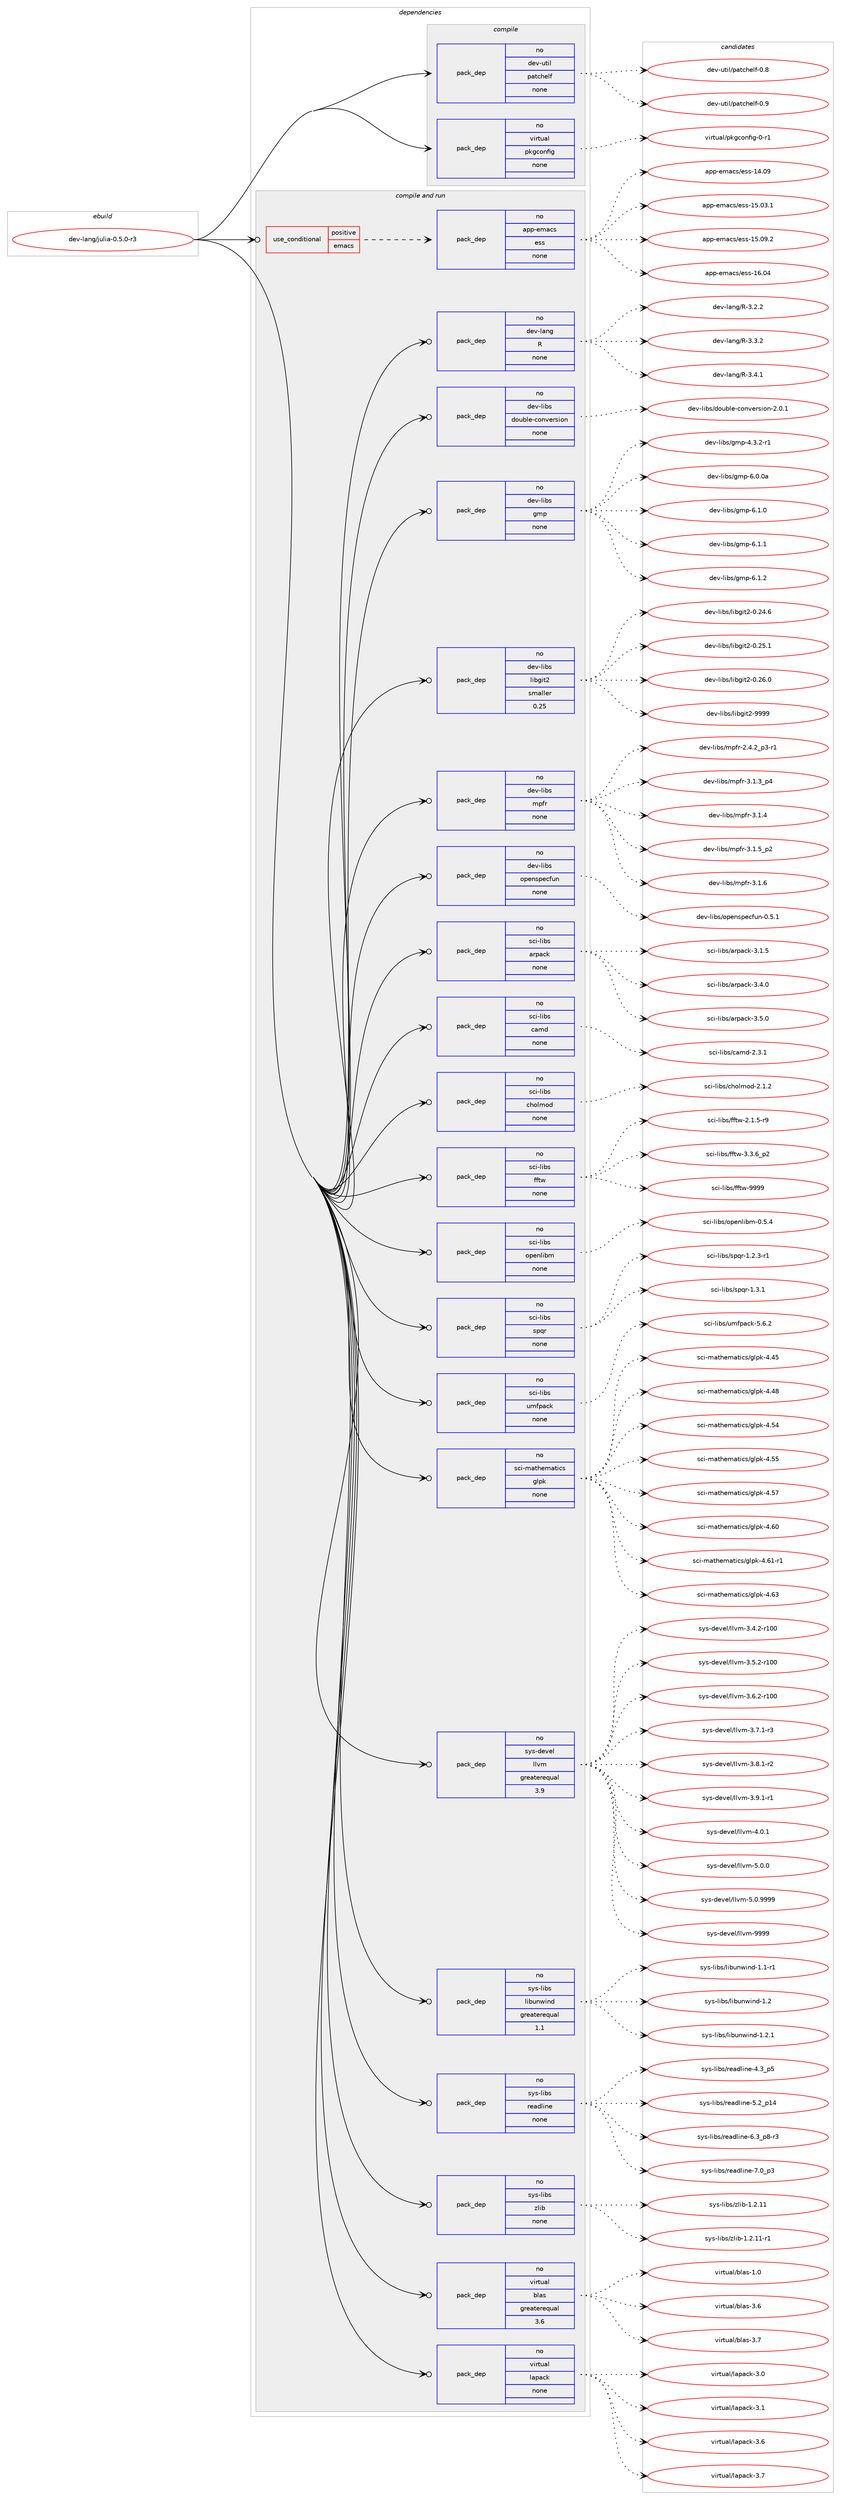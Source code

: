 digraph prolog {

# *************
# Graph options
# *************

newrank=true;
concentrate=true;
compound=true;
graph [rankdir=LR,fontname=Helvetica,fontsize=10,ranksep=1.5];#, ranksep=2.5, nodesep=0.2];
edge  [arrowhead=vee];
node  [fontname=Helvetica,fontsize=10];

# **********
# The ebuild
# **********

subgraph cluster_leftcol {
color=gray;
rank=same;
label=<<i>ebuild</i>>;
id [label="dev-lang/julia-0.5.0-r3", color=red, width=4, href="../dev-lang/julia-0.5.0-r3.svg"];
}

# ****************
# The dependencies
# ****************

subgraph cluster_midcol {
color=gray;
label=<<i>dependencies</i>>;
subgraph cluster_compile {
fillcolor="#eeeeee";
style=filled;
label=<<i>compile</i>>;
subgraph pack81061 {
dependency107090 [label=<<TABLE BORDER="0" CELLBORDER="1" CELLSPACING="0" CELLPADDING="4" WIDTH="220"><TR><TD ROWSPAN="6" CELLPADDING="30">pack_dep</TD></TR><TR><TD WIDTH="110">no</TD></TR><TR><TD>dev-util</TD></TR><TR><TD>patchelf</TD></TR><TR><TD>none</TD></TR><TR><TD></TD></TR></TABLE>>, shape=none, color=blue];
}
id:e -> dependency107090:w [weight=20,style="solid",arrowhead="vee"];
subgraph pack81062 {
dependency107091 [label=<<TABLE BORDER="0" CELLBORDER="1" CELLSPACING="0" CELLPADDING="4" WIDTH="220"><TR><TD ROWSPAN="6" CELLPADDING="30">pack_dep</TD></TR><TR><TD WIDTH="110">no</TD></TR><TR><TD>virtual</TD></TR><TR><TD>pkgconfig</TD></TR><TR><TD>none</TD></TR><TR><TD></TD></TR></TABLE>>, shape=none, color=blue];
}
id:e -> dependency107091:w [weight=20,style="solid",arrowhead="vee"];
}
subgraph cluster_compileandrun {
fillcolor="#eeeeee";
style=filled;
label=<<i>compile and run</i>>;
subgraph cond22960 {
dependency107092 [label=<<TABLE BORDER="0" CELLBORDER="1" CELLSPACING="0" CELLPADDING="4"><TR><TD ROWSPAN="3" CELLPADDING="10">use_conditional</TD></TR><TR><TD>positive</TD></TR><TR><TD>emacs</TD></TR></TABLE>>, shape=none, color=red];
subgraph pack81063 {
dependency107093 [label=<<TABLE BORDER="0" CELLBORDER="1" CELLSPACING="0" CELLPADDING="4" WIDTH="220"><TR><TD ROWSPAN="6" CELLPADDING="30">pack_dep</TD></TR><TR><TD WIDTH="110">no</TD></TR><TR><TD>app-emacs</TD></TR><TR><TD>ess</TD></TR><TR><TD>none</TD></TR><TR><TD></TD></TR></TABLE>>, shape=none, color=blue];
}
dependency107092:e -> dependency107093:w [weight=20,style="dashed",arrowhead="vee"];
}
id:e -> dependency107092:w [weight=20,style="solid",arrowhead="odotvee"];
subgraph pack81064 {
dependency107094 [label=<<TABLE BORDER="0" CELLBORDER="1" CELLSPACING="0" CELLPADDING="4" WIDTH="220"><TR><TD ROWSPAN="6" CELLPADDING="30">pack_dep</TD></TR><TR><TD WIDTH="110">no</TD></TR><TR><TD>dev-lang</TD></TR><TR><TD>R</TD></TR><TR><TD>none</TD></TR><TR><TD></TD></TR></TABLE>>, shape=none, color=blue];
}
id:e -> dependency107094:w [weight=20,style="solid",arrowhead="odotvee"];
subgraph pack81065 {
dependency107095 [label=<<TABLE BORDER="0" CELLBORDER="1" CELLSPACING="0" CELLPADDING="4" WIDTH="220"><TR><TD ROWSPAN="6" CELLPADDING="30">pack_dep</TD></TR><TR><TD WIDTH="110">no</TD></TR><TR><TD>dev-libs</TD></TR><TR><TD>double-conversion</TD></TR><TR><TD>none</TD></TR><TR><TD></TD></TR></TABLE>>, shape=none, color=blue];
}
id:e -> dependency107095:w [weight=20,style="solid",arrowhead="odotvee"];
subgraph pack81066 {
dependency107096 [label=<<TABLE BORDER="0" CELLBORDER="1" CELLSPACING="0" CELLPADDING="4" WIDTH="220"><TR><TD ROWSPAN="6" CELLPADDING="30">pack_dep</TD></TR><TR><TD WIDTH="110">no</TD></TR><TR><TD>dev-libs</TD></TR><TR><TD>gmp</TD></TR><TR><TD>none</TD></TR><TR><TD></TD></TR></TABLE>>, shape=none, color=blue];
}
id:e -> dependency107096:w [weight=20,style="solid",arrowhead="odotvee"];
subgraph pack81067 {
dependency107097 [label=<<TABLE BORDER="0" CELLBORDER="1" CELLSPACING="0" CELLPADDING="4" WIDTH="220"><TR><TD ROWSPAN="6" CELLPADDING="30">pack_dep</TD></TR><TR><TD WIDTH="110">no</TD></TR><TR><TD>dev-libs</TD></TR><TR><TD>libgit2</TD></TR><TR><TD>smaller</TD></TR><TR><TD>0.25</TD></TR></TABLE>>, shape=none, color=blue];
}
id:e -> dependency107097:w [weight=20,style="solid",arrowhead="odotvee"];
subgraph pack81068 {
dependency107098 [label=<<TABLE BORDER="0" CELLBORDER="1" CELLSPACING="0" CELLPADDING="4" WIDTH="220"><TR><TD ROWSPAN="6" CELLPADDING="30">pack_dep</TD></TR><TR><TD WIDTH="110">no</TD></TR><TR><TD>dev-libs</TD></TR><TR><TD>mpfr</TD></TR><TR><TD>none</TD></TR><TR><TD></TD></TR></TABLE>>, shape=none, color=blue];
}
id:e -> dependency107098:w [weight=20,style="solid",arrowhead="odotvee"];
subgraph pack81069 {
dependency107099 [label=<<TABLE BORDER="0" CELLBORDER="1" CELLSPACING="0" CELLPADDING="4" WIDTH="220"><TR><TD ROWSPAN="6" CELLPADDING="30">pack_dep</TD></TR><TR><TD WIDTH="110">no</TD></TR><TR><TD>dev-libs</TD></TR><TR><TD>openspecfun</TD></TR><TR><TD>none</TD></TR><TR><TD></TD></TR></TABLE>>, shape=none, color=blue];
}
id:e -> dependency107099:w [weight=20,style="solid",arrowhead="odotvee"];
subgraph pack81070 {
dependency107100 [label=<<TABLE BORDER="0" CELLBORDER="1" CELLSPACING="0" CELLPADDING="4" WIDTH="220"><TR><TD ROWSPAN="6" CELLPADDING="30">pack_dep</TD></TR><TR><TD WIDTH="110">no</TD></TR><TR><TD>sci-libs</TD></TR><TR><TD>arpack</TD></TR><TR><TD>none</TD></TR><TR><TD></TD></TR></TABLE>>, shape=none, color=blue];
}
id:e -> dependency107100:w [weight=20,style="solid",arrowhead="odotvee"];
subgraph pack81071 {
dependency107101 [label=<<TABLE BORDER="0" CELLBORDER="1" CELLSPACING="0" CELLPADDING="4" WIDTH="220"><TR><TD ROWSPAN="6" CELLPADDING="30">pack_dep</TD></TR><TR><TD WIDTH="110">no</TD></TR><TR><TD>sci-libs</TD></TR><TR><TD>camd</TD></TR><TR><TD>none</TD></TR><TR><TD></TD></TR></TABLE>>, shape=none, color=blue];
}
id:e -> dependency107101:w [weight=20,style="solid",arrowhead="odotvee"];
subgraph pack81072 {
dependency107102 [label=<<TABLE BORDER="0" CELLBORDER="1" CELLSPACING="0" CELLPADDING="4" WIDTH="220"><TR><TD ROWSPAN="6" CELLPADDING="30">pack_dep</TD></TR><TR><TD WIDTH="110">no</TD></TR><TR><TD>sci-libs</TD></TR><TR><TD>cholmod</TD></TR><TR><TD>none</TD></TR><TR><TD></TD></TR></TABLE>>, shape=none, color=blue];
}
id:e -> dependency107102:w [weight=20,style="solid",arrowhead="odotvee"];
subgraph pack81073 {
dependency107103 [label=<<TABLE BORDER="0" CELLBORDER="1" CELLSPACING="0" CELLPADDING="4" WIDTH="220"><TR><TD ROWSPAN="6" CELLPADDING="30">pack_dep</TD></TR><TR><TD WIDTH="110">no</TD></TR><TR><TD>sci-libs</TD></TR><TR><TD>fftw</TD></TR><TR><TD>none</TD></TR><TR><TD></TD></TR></TABLE>>, shape=none, color=blue];
}
id:e -> dependency107103:w [weight=20,style="solid",arrowhead="odotvee"];
subgraph pack81074 {
dependency107104 [label=<<TABLE BORDER="0" CELLBORDER="1" CELLSPACING="0" CELLPADDING="4" WIDTH="220"><TR><TD ROWSPAN="6" CELLPADDING="30">pack_dep</TD></TR><TR><TD WIDTH="110">no</TD></TR><TR><TD>sci-libs</TD></TR><TR><TD>openlibm</TD></TR><TR><TD>none</TD></TR><TR><TD></TD></TR></TABLE>>, shape=none, color=blue];
}
id:e -> dependency107104:w [weight=20,style="solid",arrowhead="odotvee"];
subgraph pack81075 {
dependency107105 [label=<<TABLE BORDER="0" CELLBORDER="1" CELLSPACING="0" CELLPADDING="4" WIDTH="220"><TR><TD ROWSPAN="6" CELLPADDING="30">pack_dep</TD></TR><TR><TD WIDTH="110">no</TD></TR><TR><TD>sci-libs</TD></TR><TR><TD>spqr</TD></TR><TR><TD>none</TD></TR><TR><TD></TD></TR></TABLE>>, shape=none, color=blue];
}
id:e -> dependency107105:w [weight=20,style="solid",arrowhead="odotvee"];
subgraph pack81076 {
dependency107106 [label=<<TABLE BORDER="0" CELLBORDER="1" CELLSPACING="0" CELLPADDING="4" WIDTH="220"><TR><TD ROWSPAN="6" CELLPADDING="30">pack_dep</TD></TR><TR><TD WIDTH="110">no</TD></TR><TR><TD>sci-libs</TD></TR><TR><TD>umfpack</TD></TR><TR><TD>none</TD></TR><TR><TD></TD></TR></TABLE>>, shape=none, color=blue];
}
id:e -> dependency107106:w [weight=20,style="solid",arrowhead="odotvee"];
subgraph pack81077 {
dependency107107 [label=<<TABLE BORDER="0" CELLBORDER="1" CELLSPACING="0" CELLPADDING="4" WIDTH="220"><TR><TD ROWSPAN="6" CELLPADDING="30">pack_dep</TD></TR><TR><TD WIDTH="110">no</TD></TR><TR><TD>sci-mathematics</TD></TR><TR><TD>glpk</TD></TR><TR><TD>none</TD></TR><TR><TD></TD></TR></TABLE>>, shape=none, color=blue];
}
id:e -> dependency107107:w [weight=20,style="solid",arrowhead="odotvee"];
subgraph pack81078 {
dependency107108 [label=<<TABLE BORDER="0" CELLBORDER="1" CELLSPACING="0" CELLPADDING="4" WIDTH="220"><TR><TD ROWSPAN="6" CELLPADDING="30">pack_dep</TD></TR><TR><TD WIDTH="110">no</TD></TR><TR><TD>sys-devel</TD></TR><TR><TD>llvm</TD></TR><TR><TD>greaterequal</TD></TR><TR><TD>3.9</TD></TR></TABLE>>, shape=none, color=blue];
}
id:e -> dependency107108:w [weight=20,style="solid",arrowhead="odotvee"];
subgraph pack81079 {
dependency107109 [label=<<TABLE BORDER="0" CELLBORDER="1" CELLSPACING="0" CELLPADDING="4" WIDTH="220"><TR><TD ROWSPAN="6" CELLPADDING="30">pack_dep</TD></TR><TR><TD WIDTH="110">no</TD></TR><TR><TD>sys-libs</TD></TR><TR><TD>libunwind</TD></TR><TR><TD>greaterequal</TD></TR><TR><TD>1.1</TD></TR></TABLE>>, shape=none, color=blue];
}
id:e -> dependency107109:w [weight=20,style="solid",arrowhead="odotvee"];
subgraph pack81080 {
dependency107110 [label=<<TABLE BORDER="0" CELLBORDER="1" CELLSPACING="0" CELLPADDING="4" WIDTH="220"><TR><TD ROWSPAN="6" CELLPADDING="30">pack_dep</TD></TR><TR><TD WIDTH="110">no</TD></TR><TR><TD>sys-libs</TD></TR><TR><TD>readline</TD></TR><TR><TD>none</TD></TR><TR><TD></TD></TR></TABLE>>, shape=none, color=blue];
}
id:e -> dependency107110:w [weight=20,style="solid",arrowhead="odotvee"];
subgraph pack81081 {
dependency107111 [label=<<TABLE BORDER="0" CELLBORDER="1" CELLSPACING="0" CELLPADDING="4" WIDTH="220"><TR><TD ROWSPAN="6" CELLPADDING="30">pack_dep</TD></TR><TR><TD WIDTH="110">no</TD></TR><TR><TD>sys-libs</TD></TR><TR><TD>zlib</TD></TR><TR><TD>none</TD></TR><TR><TD></TD></TR></TABLE>>, shape=none, color=blue];
}
id:e -> dependency107111:w [weight=20,style="solid",arrowhead="odotvee"];
subgraph pack81082 {
dependency107112 [label=<<TABLE BORDER="0" CELLBORDER="1" CELLSPACING="0" CELLPADDING="4" WIDTH="220"><TR><TD ROWSPAN="6" CELLPADDING="30">pack_dep</TD></TR><TR><TD WIDTH="110">no</TD></TR><TR><TD>virtual</TD></TR><TR><TD>blas</TD></TR><TR><TD>greaterequal</TD></TR><TR><TD>3.6</TD></TR></TABLE>>, shape=none, color=blue];
}
id:e -> dependency107112:w [weight=20,style="solid",arrowhead="odotvee"];
subgraph pack81083 {
dependency107113 [label=<<TABLE BORDER="0" CELLBORDER="1" CELLSPACING="0" CELLPADDING="4" WIDTH="220"><TR><TD ROWSPAN="6" CELLPADDING="30">pack_dep</TD></TR><TR><TD WIDTH="110">no</TD></TR><TR><TD>virtual</TD></TR><TR><TD>lapack</TD></TR><TR><TD>none</TD></TR><TR><TD></TD></TR></TABLE>>, shape=none, color=blue];
}
id:e -> dependency107113:w [weight=20,style="solid",arrowhead="odotvee"];
}
subgraph cluster_run {
fillcolor="#eeeeee";
style=filled;
label=<<i>run</i>>;
}
}

# **************
# The candidates
# **************

subgraph cluster_choices {
rank=same;
color=gray;
label=<<i>candidates</i>>;

subgraph choice81061 {
color=black;
nodesep=1;
choice1001011184511711610510847112971169910410110810245484656 [label="dev-util/patchelf-0.8", color=red, width=4,href="../dev-util/patchelf-0.8.svg"];
choice1001011184511711610510847112971169910410110810245484657 [label="dev-util/patchelf-0.9", color=red, width=4,href="../dev-util/patchelf-0.9.svg"];
dependency107090:e -> choice1001011184511711610510847112971169910410110810245484656:w [style=dotted,weight="100"];
dependency107090:e -> choice1001011184511711610510847112971169910410110810245484657:w [style=dotted,weight="100"];
}
subgraph choice81062 {
color=black;
nodesep=1;
choice11810511411611797108471121071039911111010210510345484511449 [label="virtual/pkgconfig-0-r1", color=red, width=4,href="../virtual/pkgconfig-0-r1.svg"];
dependency107091:e -> choice11810511411611797108471121071039911111010210510345484511449:w [style=dotted,weight="100"];
}
subgraph choice81063 {
color=black;
nodesep=1;
choice9711211245101109979911547101115115454952464857 [label="app-emacs/ess-14.09", color=red, width=4,href="../app-emacs/ess-14.09.svg"];
choice97112112451011099799115471011151154549534648514649 [label="app-emacs/ess-15.03.1", color=red, width=4,href="../app-emacs/ess-15.03.1.svg"];
choice97112112451011099799115471011151154549534648574650 [label="app-emacs/ess-15.09.2", color=red, width=4,href="../app-emacs/ess-15.09.2.svg"];
choice9711211245101109979911547101115115454954464852 [label="app-emacs/ess-16.04", color=red, width=4,href="../app-emacs/ess-16.04.svg"];
dependency107093:e -> choice9711211245101109979911547101115115454952464857:w [style=dotted,weight="100"];
dependency107093:e -> choice97112112451011099799115471011151154549534648514649:w [style=dotted,weight="100"];
dependency107093:e -> choice97112112451011099799115471011151154549534648574650:w [style=dotted,weight="100"];
dependency107093:e -> choice9711211245101109979911547101115115454954464852:w [style=dotted,weight="100"];
}
subgraph choice81064 {
color=black;
nodesep=1;
choice10010111845108971101034782455146504650 [label="dev-lang/R-3.2.2", color=red, width=4,href="../dev-lang/R-3.2.2.svg"];
choice10010111845108971101034782455146514650 [label="dev-lang/R-3.3.2", color=red, width=4,href="../dev-lang/R-3.3.2.svg"];
choice10010111845108971101034782455146524649 [label="dev-lang/R-3.4.1", color=red, width=4,href="../dev-lang/R-3.4.1.svg"];
dependency107094:e -> choice10010111845108971101034782455146504650:w [style=dotted,weight="100"];
dependency107094:e -> choice10010111845108971101034782455146514650:w [style=dotted,weight="100"];
dependency107094:e -> choice10010111845108971101034782455146524649:w [style=dotted,weight="100"];
}
subgraph choice81065 {
color=black;
nodesep=1;
choice100101118451081059811547100111117981081014599111110118101114115105111110455046484649 [label="dev-libs/double-conversion-2.0.1", color=red, width=4,href="../dev-libs/double-conversion-2.0.1.svg"];
dependency107095:e -> choice100101118451081059811547100111117981081014599111110118101114115105111110455046484649:w [style=dotted,weight="100"];
}
subgraph choice81066 {
color=black;
nodesep=1;
choice1001011184510810598115471031091124552465146504511449 [label="dev-libs/gmp-4.3.2-r1", color=red, width=4,href="../dev-libs/gmp-4.3.2-r1.svg"];
choice10010111845108105981154710310911245544648464897 [label="dev-libs/gmp-6.0.0a", color=red, width=4,href="../dev-libs/gmp-6.0.0a.svg"];
choice100101118451081059811547103109112455446494648 [label="dev-libs/gmp-6.1.0", color=red, width=4,href="../dev-libs/gmp-6.1.0.svg"];
choice100101118451081059811547103109112455446494649 [label="dev-libs/gmp-6.1.1", color=red, width=4,href="../dev-libs/gmp-6.1.1.svg"];
choice100101118451081059811547103109112455446494650 [label="dev-libs/gmp-6.1.2", color=red, width=4,href="../dev-libs/gmp-6.1.2.svg"];
dependency107096:e -> choice1001011184510810598115471031091124552465146504511449:w [style=dotted,weight="100"];
dependency107096:e -> choice10010111845108105981154710310911245544648464897:w [style=dotted,weight="100"];
dependency107096:e -> choice100101118451081059811547103109112455446494648:w [style=dotted,weight="100"];
dependency107096:e -> choice100101118451081059811547103109112455446494649:w [style=dotted,weight="100"];
dependency107096:e -> choice100101118451081059811547103109112455446494650:w [style=dotted,weight="100"];
}
subgraph choice81067 {
color=black;
nodesep=1;
choice100101118451081059811547108105981031051165045484650524654 [label="dev-libs/libgit2-0.24.6", color=red, width=4,href="../dev-libs/libgit2-0.24.6.svg"];
choice100101118451081059811547108105981031051165045484650534649 [label="dev-libs/libgit2-0.25.1", color=red, width=4,href="../dev-libs/libgit2-0.25.1.svg"];
choice100101118451081059811547108105981031051165045484650544648 [label="dev-libs/libgit2-0.26.0", color=red, width=4,href="../dev-libs/libgit2-0.26.0.svg"];
choice10010111845108105981154710810598103105116504557575757 [label="dev-libs/libgit2-9999", color=red, width=4,href="../dev-libs/libgit2-9999.svg"];
dependency107097:e -> choice100101118451081059811547108105981031051165045484650524654:w [style=dotted,weight="100"];
dependency107097:e -> choice100101118451081059811547108105981031051165045484650534649:w [style=dotted,weight="100"];
dependency107097:e -> choice100101118451081059811547108105981031051165045484650544648:w [style=dotted,weight="100"];
dependency107097:e -> choice10010111845108105981154710810598103105116504557575757:w [style=dotted,weight="100"];
}
subgraph choice81068 {
color=black;
nodesep=1;
choice10010111845108105981154710911210211445504652465095112514511449 [label="dev-libs/mpfr-2.4.2_p3-r1", color=red, width=4,href="../dev-libs/mpfr-2.4.2_p3-r1.svg"];
choice1001011184510810598115471091121021144551464946519511252 [label="dev-libs/mpfr-3.1.3_p4", color=red, width=4,href="../dev-libs/mpfr-3.1.3_p4.svg"];
choice100101118451081059811547109112102114455146494652 [label="dev-libs/mpfr-3.1.4", color=red, width=4,href="../dev-libs/mpfr-3.1.4.svg"];
choice1001011184510810598115471091121021144551464946539511250 [label="dev-libs/mpfr-3.1.5_p2", color=red, width=4,href="../dev-libs/mpfr-3.1.5_p2.svg"];
choice100101118451081059811547109112102114455146494654 [label="dev-libs/mpfr-3.1.6", color=red, width=4,href="../dev-libs/mpfr-3.1.6.svg"];
dependency107098:e -> choice10010111845108105981154710911210211445504652465095112514511449:w [style=dotted,weight="100"];
dependency107098:e -> choice1001011184510810598115471091121021144551464946519511252:w [style=dotted,weight="100"];
dependency107098:e -> choice100101118451081059811547109112102114455146494652:w [style=dotted,weight="100"];
dependency107098:e -> choice1001011184510810598115471091121021144551464946539511250:w [style=dotted,weight="100"];
dependency107098:e -> choice100101118451081059811547109112102114455146494654:w [style=dotted,weight="100"];
}
subgraph choice81069 {
color=black;
nodesep=1;
choice10010111845108105981154711111210111011511210199102117110454846534649 [label="dev-libs/openspecfun-0.5.1", color=red, width=4,href="../dev-libs/openspecfun-0.5.1.svg"];
dependency107099:e -> choice10010111845108105981154711111210111011511210199102117110454846534649:w [style=dotted,weight="100"];
}
subgraph choice81070 {
color=black;
nodesep=1;
choice11599105451081059811547971141129799107455146494653 [label="sci-libs/arpack-3.1.5", color=red, width=4,href="../sci-libs/arpack-3.1.5.svg"];
choice11599105451081059811547971141129799107455146524648 [label="sci-libs/arpack-3.4.0", color=red, width=4,href="../sci-libs/arpack-3.4.0.svg"];
choice11599105451081059811547971141129799107455146534648 [label="sci-libs/arpack-3.5.0", color=red, width=4,href="../sci-libs/arpack-3.5.0.svg"];
dependency107100:e -> choice11599105451081059811547971141129799107455146494653:w [style=dotted,weight="100"];
dependency107100:e -> choice11599105451081059811547971141129799107455146524648:w [style=dotted,weight="100"];
dependency107100:e -> choice11599105451081059811547971141129799107455146534648:w [style=dotted,weight="100"];
}
subgraph choice81071 {
color=black;
nodesep=1;
choice115991054510810598115479997109100455046514649 [label="sci-libs/camd-2.3.1", color=red, width=4,href="../sci-libs/camd-2.3.1.svg"];
dependency107101:e -> choice115991054510810598115479997109100455046514649:w [style=dotted,weight="100"];
}
subgraph choice81072 {
color=black;
nodesep=1;
choice1159910545108105981154799104111108109111100455046494650 [label="sci-libs/cholmod-2.1.2", color=red, width=4,href="../sci-libs/cholmod-2.1.2.svg"];
dependency107102:e -> choice1159910545108105981154799104111108109111100455046494650:w [style=dotted,weight="100"];
}
subgraph choice81073 {
color=black;
nodesep=1;
choice115991054510810598115471021021161194550464946534511457 [label="sci-libs/fftw-2.1.5-r9", color=red, width=4,href="../sci-libs/fftw-2.1.5-r9.svg"];
choice115991054510810598115471021021161194551465146549511250 [label="sci-libs/fftw-3.3.6_p2", color=red, width=4,href="../sci-libs/fftw-3.3.6_p2.svg"];
choice115991054510810598115471021021161194557575757 [label="sci-libs/fftw-9999", color=red, width=4,href="../sci-libs/fftw-9999.svg"];
dependency107103:e -> choice115991054510810598115471021021161194550464946534511457:w [style=dotted,weight="100"];
dependency107103:e -> choice115991054510810598115471021021161194551465146549511250:w [style=dotted,weight="100"];
dependency107103:e -> choice115991054510810598115471021021161194557575757:w [style=dotted,weight="100"];
}
subgraph choice81074 {
color=black;
nodesep=1;
choice1159910545108105981154711111210111010810598109454846534652 [label="sci-libs/openlibm-0.5.4", color=red, width=4,href="../sci-libs/openlibm-0.5.4.svg"];
dependency107104:e -> choice1159910545108105981154711111210111010810598109454846534652:w [style=dotted,weight="100"];
}
subgraph choice81075 {
color=black;
nodesep=1;
choice115991054510810598115471151121131144549465046514511449 [label="sci-libs/spqr-1.2.3-r1", color=red, width=4,href="../sci-libs/spqr-1.2.3-r1.svg"];
choice11599105451081059811547115112113114454946514649 [label="sci-libs/spqr-1.3.1", color=red, width=4,href="../sci-libs/spqr-1.3.1.svg"];
dependency107105:e -> choice115991054510810598115471151121131144549465046514511449:w [style=dotted,weight="100"];
dependency107105:e -> choice11599105451081059811547115112113114454946514649:w [style=dotted,weight="100"];
}
subgraph choice81076 {
color=black;
nodesep=1;
choice115991054510810598115471171091021129799107455346544650 [label="sci-libs/umfpack-5.6.2", color=red, width=4,href="../sci-libs/umfpack-5.6.2.svg"];
dependency107106:e -> choice115991054510810598115471171091021129799107455346544650:w [style=dotted,weight="100"];
}
subgraph choice81077 {
color=black;
nodesep=1;
choice1159910545109971161041011099711610599115471031081121074552465253 [label="sci-mathematics/glpk-4.45", color=red, width=4,href="../sci-mathematics/glpk-4.45.svg"];
choice1159910545109971161041011099711610599115471031081121074552465256 [label="sci-mathematics/glpk-4.48", color=red, width=4,href="../sci-mathematics/glpk-4.48.svg"];
choice1159910545109971161041011099711610599115471031081121074552465352 [label="sci-mathematics/glpk-4.54", color=red, width=4,href="../sci-mathematics/glpk-4.54.svg"];
choice1159910545109971161041011099711610599115471031081121074552465353 [label="sci-mathematics/glpk-4.55", color=red, width=4,href="../sci-mathematics/glpk-4.55.svg"];
choice1159910545109971161041011099711610599115471031081121074552465355 [label="sci-mathematics/glpk-4.57", color=red, width=4,href="../sci-mathematics/glpk-4.57.svg"];
choice1159910545109971161041011099711610599115471031081121074552465448 [label="sci-mathematics/glpk-4.60", color=red, width=4,href="../sci-mathematics/glpk-4.60.svg"];
choice11599105451099711610410110997116105991154710310811210745524654494511449 [label="sci-mathematics/glpk-4.61-r1", color=red, width=4,href="../sci-mathematics/glpk-4.61-r1.svg"];
choice1159910545109971161041011099711610599115471031081121074552465451 [label="sci-mathematics/glpk-4.63", color=red, width=4,href="../sci-mathematics/glpk-4.63.svg"];
dependency107107:e -> choice1159910545109971161041011099711610599115471031081121074552465253:w [style=dotted,weight="100"];
dependency107107:e -> choice1159910545109971161041011099711610599115471031081121074552465256:w [style=dotted,weight="100"];
dependency107107:e -> choice1159910545109971161041011099711610599115471031081121074552465352:w [style=dotted,weight="100"];
dependency107107:e -> choice1159910545109971161041011099711610599115471031081121074552465353:w [style=dotted,weight="100"];
dependency107107:e -> choice1159910545109971161041011099711610599115471031081121074552465355:w [style=dotted,weight="100"];
dependency107107:e -> choice1159910545109971161041011099711610599115471031081121074552465448:w [style=dotted,weight="100"];
dependency107107:e -> choice11599105451099711610410110997116105991154710310811210745524654494511449:w [style=dotted,weight="100"];
dependency107107:e -> choice1159910545109971161041011099711610599115471031081121074552465451:w [style=dotted,weight="100"];
}
subgraph choice81078 {
color=black;
nodesep=1;
choice115121115451001011181011084710810811810945514652465045114494848 [label="sys-devel/llvm-3.4.2-r100", color=red, width=4,href="../sys-devel/llvm-3.4.2-r100.svg"];
choice115121115451001011181011084710810811810945514653465045114494848 [label="sys-devel/llvm-3.5.2-r100", color=red, width=4,href="../sys-devel/llvm-3.5.2-r100.svg"];
choice115121115451001011181011084710810811810945514654465045114494848 [label="sys-devel/llvm-3.6.2-r100", color=red, width=4,href="../sys-devel/llvm-3.6.2-r100.svg"];
choice11512111545100101118101108471081081181094551465546494511451 [label="sys-devel/llvm-3.7.1-r3", color=red, width=4,href="../sys-devel/llvm-3.7.1-r3.svg"];
choice11512111545100101118101108471081081181094551465646494511450 [label="sys-devel/llvm-3.8.1-r2", color=red, width=4,href="../sys-devel/llvm-3.8.1-r2.svg"];
choice11512111545100101118101108471081081181094551465746494511449 [label="sys-devel/llvm-3.9.1-r1", color=red, width=4,href="../sys-devel/llvm-3.9.1-r1.svg"];
choice1151211154510010111810110847108108118109455246484649 [label="sys-devel/llvm-4.0.1", color=red, width=4,href="../sys-devel/llvm-4.0.1.svg"];
choice1151211154510010111810110847108108118109455346484648 [label="sys-devel/llvm-5.0.0", color=red, width=4,href="../sys-devel/llvm-5.0.0.svg"];
choice1151211154510010111810110847108108118109455346484657575757 [label="sys-devel/llvm-5.0.9999", color=red, width=4,href="../sys-devel/llvm-5.0.9999.svg"];
choice11512111545100101118101108471081081181094557575757 [label="sys-devel/llvm-9999", color=red, width=4,href="../sys-devel/llvm-9999.svg"];
dependency107108:e -> choice115121115451001011181011084710810811810945514652465045114494848:w [style=dotted,weight="100"];
dependency107108:e -> choice115121115451001011181011084710810811810945514653465045114494848:w [style=dotted,weight="100"];
dependency107108:e -> choice115121115451001011181011084710810811810945514654465045114494848:w [style=dotted,weight="100"];
dependency107108:e -> choice11512111545100101118101108471081081181094551465546494511451:w [style=dotted,weight="100"];
dependency107108:e -> choice11512111545100101118101108471081081181094551465646494511450:w [style=dotted,weight="100"];
dependency107108:e -> choice11512111545100101118101108471081081181094551465746494511449:w [style=dotted,weight="100"];
dependency107108:e -> choice1151211154510010111810110847108108118109455246484649:w [style=dotted,weight="100"];
dependency107108:e -> choice1151211154510010111810110847108108118109455346484648:w [style=dotted,weight="100"];
dependency107108:e -> choice1151211154510010111810110847108108118109455346484657575757:w [style=dotted,weight="100"];
dependency107108:e -> choice11512111545100101118101108471081081181094557575757:w [style=dotted,weight="100"];
}
subgraph choice81079 {
color=black;
nodesep=1;
choice11512111545108105981154710810598117110119105110100454946494511449 [label="sys-libs/libunwind-1.1-r1", color=red, width=4,href="../sys-libs/libunwind-1.1-r1.svg"];
choice1151211154510810598115471081059811711011910511010045494650 [label="sys-libs/libunwind-1.2", color=red, width=4,href="../sys-libs/libunwind-1.2.svg"];
choice11512111545108105981154710810598117110119105110100454946504649 [label="sys-libs/libunwind-1.2.1", color=red, width=4,href="../sys-libs/libunwind-1.2.1.svg"];
dependency107109:e -> choice11512111545108105981154710810598117110119105110100454946494511449:w [style=dotted,weight="100"];
dependency107109:e -> choice1151211154510810598115471081059811711011910511010045494650:w [style=dotted,weight="100"];
dependency107109:e -> choice11512111545108105981154710810598117110119105110100454946504649:w [style=dotted,weight="100"];
}
subgraph choice81080 {
color=black;
nodesep=1;
choice11512111545108105981154711410197100108105110101455246519511253 [label="sys-libs/readline-4.3_p5", color=red, width=4,href="../sys-libs/readline-4.3_p5.svg"];
choice1151211154510810598115471141019710010810511010145534650951124952 [label="sys-libs/readline-5.2_p14", color=red, width=4,href="../sys-libs/readline-5.2_p14.svg"];
choice115121115451081059811547114101971001081051101014554465195112564511451 [label="sys-libs/readline-6.3_p8-r3", color=red, width=4,href="../sys-libs/readline-6.3_p8-r3.svg"];
choice11512111545108105981154711410197100108105110101455546489511251 [label="sys-libs/readline-7.0_p3", color=red, width=4,href="../sys-libs/readline-7.0_p3.svg"];
dependency107110:e -> choice11512111545108105981154711410197100108105110101455246519511253:w [style=dotted,weight="100"];
dependency107110:e -> choice1151211154510810598115471141019710010810511010145534650951124952:w [style=dotted,weight="100"];
dependency107110:e -> choice115121115451081059811547114101971001081051101014554465195112564511451:w [style=dotted,weight="100"];
dependency107110:e -> choice11512111545108105981154711410197100108105110101455546489511251:w [style=dotted,weight="100"];
}
subgraph choice81081 {
color=black;
nodesep=1;
choice1151211154510810598115471221081059845494650464949 [label="sys-libs/zlib-1.2.11", color=red, width=4,href="../sys-libs/zlib-1.2.11.svg"];
choice11512111545108105981154712210810598454946504649494511449 [label="sys-libs/zlib-1.2.11-r1", color=red, width=4,href="../sys-libs/zlib-1.2.11-r1.svg"];
dependency107111:e -> choice1151211154510810598115471221081059845494650464949:w [style=dotted,weight="100"];
dependency107111:e -> choice11512111545108105981154712210810598454946504649494511449:w [style=dotted,weight="100"];
}
subgraph choice81082 {
color=black;
nodesep=1;
choice1181051141161179710847981089711545494648 [label="virtual/blas-1.0", color=red, width=4,href="../virtual/blas-1.0.svg"];
choice1181051141161179710847981089711545514654 [label="virtual/blas-3.6", color=red, width=4,href="../virtual/blas-3.6.svg"];
choice1181051141161179710847981089711545514655 [label="virtual/blas-3.7", color=red, width=4,href="../virtual/blas-3.7.svg"];
dependency107112:e -> choice1181051141161179710847981089711545494648:w [style=dotted,weight="100"];
dependency107112:e -> choice1181051141161179710847981089711545514654:w [style=dotted,weight="100"];
dependency107112:e -> choice1181051141161179710847981089711545514655:w [style=dotted,weight="100"];
}
subgraph choice81083 {
color=black;
nodesep=1;
choice118105114116117971084710897112979910745514648 [label="virtual/lapack-3.0", color=red, width=4,href="../virtual/lapack-3.0.svg"];
choice118105114116117971084710897112979910745514649 [label="virtual/lapack-3.1", color=red, width=4,href="../virtual/lapack-3.1.svg"];
choice118105114116117971084710897112979910745514654 [label="virtual/lapack-3.6", color=red, width=4,href="../virtual/lapack-3.6.svg"];
choice118105114116117971084710897112979910745514655 [label="virtual/lapack-3.7", color=red, width=4,href="../virtual/lapack-3.7.svg"];
dependency107113:e -> choice118105114116117971084710897112979910745514648:w [style=dotted,weight="100"];
dependency107113:e -> choice118105114116117971084710897112979910745514649:w [style=dotted,weight="100"];
dependency107113:e -> choice118105114116117971084710897112979910745514654:w [style=dotted,weight="100"];
dependency107113:e -> choice118105114116117971084710897112979910745514655:w [style=dotted,weight="100"];
}
}

}
